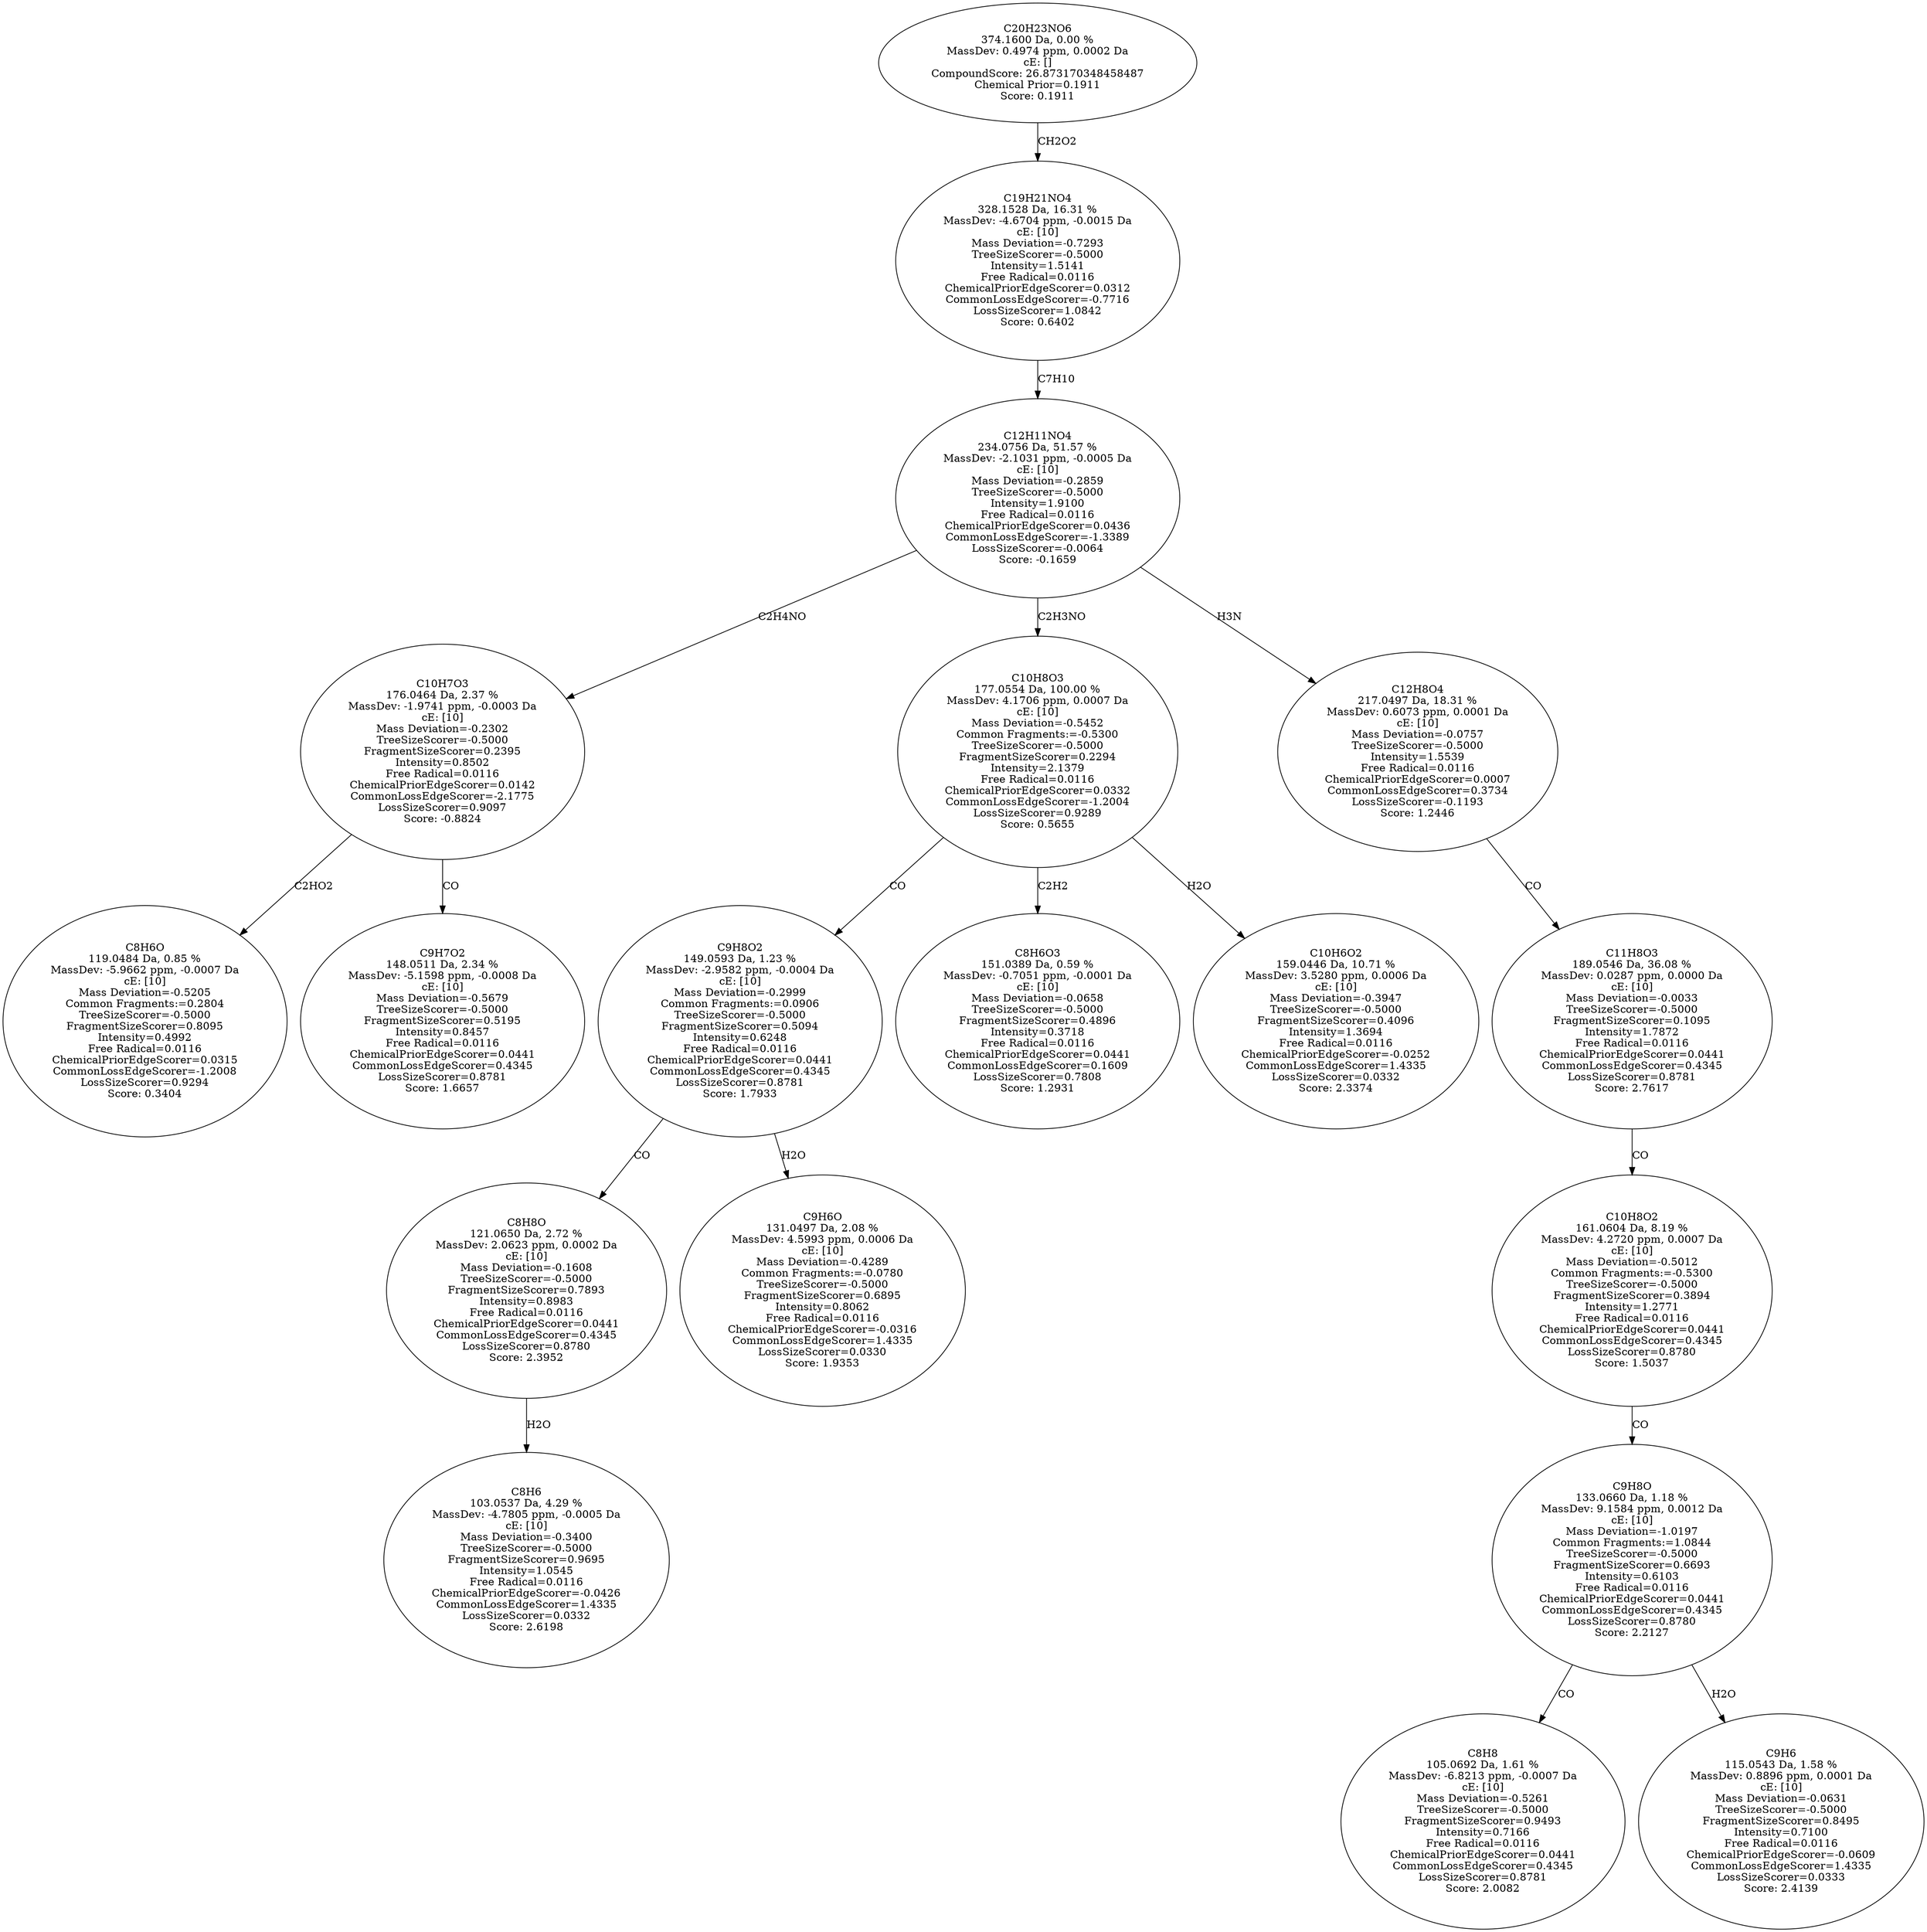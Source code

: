 strict digraph {
v1 [label="C8H6O\n119.0484 Da, 0.85 %\nMassDev: -5.9662 ppm, -0.0007 Da\ncE: [10]\nMass Deviation=-0.5205\nCommon Fragments:=0.2804\nTreeSizeScorer=-0.5000\nFragmentSizeScorer=0.8095\nIntensity=0.4992\nFree Radical=0.0116\nChemicalPriorEdgeScorer=0.0315\nCommonLossEdgeScorer=-1.2008\nLossSizeScorer=0.9294\nScore: 0.3404"];
v2 [label="C9H7O2\n148.0511 Da, 2.34 %\nMassDev: -5.1598 ppm, -0.0008 Da\ncE: [10]\nMass Deviation=-0.5679\nTreeSizeScorer=-0.5000\nFragmentSizeScorer=0.5195\nIntensity=0.8457\nFree Radical=0.0116\nChemicalPriorEdgeScorer=0.0441\nCommonLossEdgeScorer=0.4345\nLossSizeScorer=0.8781\nScore: 1.6657"];
v3 [label="C10H7O3\n176.0464 Da, 2.37 %\nMassDev: -1.9741 ppm, -0.0003 Da\ncE: [10]\nMass Deviation=-0.2302\nTreeSizeScorer=-0.5000\nFragmentSizeScorer=0.2395\nIntensity=0.8502\nFree Radical=0.0116\nChemicalPriorEdgeScorer=0.0142\nCommonLossEdgeScorer=-2.1775\nLossSizeScorer=0.9097\nScore: -0.8824"];
v4 [label="C8H6\n103.0537 Da, 4.29 %\nMassDev: -4.7805 ppm, -0.0005 Da\ncE: [10]\nMass Deviation=-0.3400\nTreeSizeScorer=-0.5000\nFragmentSizeScorer=0.9695\nIntensity=1.0545\nFree Radical=0.0116\nChemicalPriorEdgeScorer=-0.0426\nCommonLossEdgeScorer=1.4335\nLossSizeScorer=0.0332\nScore: 2.6198"];
v5 [label="C8H8O\n121.0650 Da, 2.72 %\nMassDev: 2.0623 ppm, 0.0002 Da\ncE: [10]\nMass Deviation=-0.1608\nTreeSizeScorer=-0.5000\nFragmentSizeScorer=0.7893\nIntensity=0.8983\nFree Radical=0.0116\nChemicalPriorEdgeScorer=0.0441\nCommonLossEdgeScorer=0.4345\nLossSizeScorer=0.8780\nScore: 2.3952"];
v6 [label="C9H6O\n131.0497 Da, 2.08 %\nMassDev: 4.5993 ppm, 0.0006 Da\ncE: [10]\nMass Deviation=-0.4289\nCommon Fragments:=-0.0780\nTreeSizeScorer=-0.5000\nFragmentSizeScorer=0.6895\nIntensity=0.8062\nFree Radical=0.0116\nChemicalPriorEdgeScorer=-0.0316\nCommonLossEdgeScorer=1.4335\nLossSizeScorer=0.0330\nScore: 1.9353"];
v7 [label="C9H8O2\n149.0593 Da, 1.23 %\nMassDev: -2.9582 ppm, -0.0004 Da\ncE: [10]\nMass Deviation=-0.2999\nCommon Fragments:=0.0906\nTreeSizeScorer=-0.5000\nFragmentSizeScorer=0.5094\nIntensity=0.6248\nFree Radical=0.0116\nChemicalPriorEdgeScorer=0.0441\nCommonLossEdgeScorer=0.4345\nLossSizeScorer=0.8781\nScore: 1.7933"];
v8 [label="C8H6O3\n151.0389 Da, 0.59 %\nMassDev: -0.7051 ppm, -0.0001 Da\ncE: [10]\nMass Deviation=-0.0658\nTreeSizeScorer=-0.5000\nFragmentSizeScorer=0.4896\nIntensity=0.3718\nFree Radical=0.0116\nChemicalPriorEdgeScorer=0.0441\nCommonLossEdgeScorer=0.1609\nLossSizeScorer=0.7808\nScore: 1.2931"];
v9 [label="C10H6O2\n159.0446 Da, 10.71 %\nMassDev: 3.5280 ppm, 0.0006 Da\ncE: [10]\nMass Deviation=-0.3947\nTreeSizeScorer=-0.5000\nFragmentSizeScorer=0.4096\nIntensity=1.3694\nFree Radical=0.0116\nChemicalPriorEdgeScorer=-0.0252\nCommonLossEdgeScorer=1.4335\nLossSizeScorer=0.0332\nScore: 2.3374"];
v10 [label="C10H8O3\n177.0554 Da, 100.00 %\nMassDev: 4.1706 ppm, 0.0007 Da\ncE: [10]\nMass Deviation=-0.5452\nCommon Fragments:=-0.5300\nTreeSizeScorer=-0.5000\nFragmentSizeScorer=0.2294\nIntensity=2.1379\nFree Radical=0.0116\nChemicalPriorEdgeScorer=0.0332\nCommonLossEdgeScorer=-1.2004\nLossSizeScorer=0.9289\nScore: 0.5655"];
v11 [label="C8H8\n105.0692 Da, 1.61 %\nMassDev: -6.8213 ppm, -0.0007 Da\ncE: [10]\nMass Deviation=-0.5261\nTreeSizeScorer=-0.5000\nFragmentSizeScorer=0.9493\nIntensity=0.7166\nFree Radical=0.0116\nChemicalPriorEdgeScorer=0.0441\nCommonLossEdgeScorer=0.4345\nLossSizeScorer=0.8781\nScore: 2.0082"];
v12 [label="C9H6\n115.0543 Da, 1.58 %\nMassDev: 0.8896 ppm, 0.0001 Da\ncE: [10]\nMass Deviation=-0.0631\nTreeSizeScorer=-0.5000\nFragmentSizeScorer=0.8495\nIntensity=0.7100\nFree Radical=0.0116\nChemicalPriorEdgeScorer=-0.0609\nCommonLossEdgeScorer=1.4335\nLossSizeScorer=0.0333\nScore: 2.4139"];
v13 [label="C9H8O\n133.0660 Da, 1.18 %\nMassDev: 9.1584 ppm, 0.0012 Da\ncE: [10]\nMass Deviation=-1.0197\nCommon Fragments:=1.0844\nTreeSizeScorer=-0.5000\nFragmentSizeScorer=0.6693\nIntensity=0.6103\nFree Radical=0.0116\nChemicalPriorEdgeScorer=0.0441\nCommonLossEdgeScorer=0.4345\nLossSizeScorer=0.8780\nScore: 2.2127"];
v14 [label="C10H8O2\n161.0604 Da, 8.19 %\nMassDev: 4.2720 ppm, 0.0007 Da\ncE: [10]\nMass Deviation=-0.5012\nCommon Fragments:=-0.5300\nTreeSizeScorer=-0.5000\nFragmentSizeScorer=0.3894\nIntensity=1.2771\nFree Radical=0.0116\nChemicalPriorEdgeScorer=0.0441\nCommonLossEdgeScorer=0.4345\nLossSizeScorer=0.8780\nScore: 1.5037"];
v15 [label="C11H8O3\n189.0546 Da, 36.08 %\nMassDev: 0.0287 ppm, 0.0000 Da\ncE: [10]\nMass Deviation=-0.0033\nTreeSizeScorer=-0.5000\nFragmentSizeScorer=0.1095\nIntensity=1.7872\nFree Radical=0.0116\nChemicalPriorEdgeScorer=0.0441\nCommonLossEdgeScorer=0.4345\nLossSizeScorer=0.8781\nScore: 2.7617"];
v16 [label="C12H8O4\n217.0497 Da, 18.31 %\nMassDev: 0.6073 ppm, 0.0001 Da\ncE: [10]\nMass Deviation=-0.0757\nTreeSizeScorer=-0.5000\nIntensity=1.5539\nFree Radical=0.0116\nChemicalPriorEdgeScorer=0.0007\nCommonLossEdgeScorer=0.3734\nLossSizeScorer=-0.1193\nScore: 1.2446"];
v17 [label="C12H11NO4\n234.0756 Da, 51.57 %\nMassDev: -2.1031 ppm, -0.0005 Da\ncE: [10]\nMass Deviation=-0.2859\nTreeSizeScorer=-0.5000\nIntensity=1.9100\nFree Radical=0.0116\nChemicalPriorEdgeScorer=0.0436\nCommonLossEdgeScorer=-1.3389\nLossSizeScorer=-0.0064\nScore: -0.1659"];
v18 [label="C19H21NO4\n328.1528 Da, 16.31 %\nMassDev: -4.6704 ppm, -0.0015 Da\ncE: [10]\nMass Deviation=-0.7293\nTreeSizeScorer=-0.5000\nIntensity=1.5141\nFree Radical=0.0116\nChemicalPriorEdgeScorer=0.0312\nCommonLossEdgeScorer=-0.7716\nLossSizeScorer=1.0842\nScore: 0.6402"];
v19 [label="C20H23NO6\n374.1600 Da, 0.00 %\nMassDev: 0.4974 ppm, 0.0002 Da\ncE: []\nCompoundScore: 26.873170348458487\nChemical Prior=0.1911\nScore: 0.1911"];
v3 -> v1 [label="C2HO2"];
v3 -> v2 [label="CO"];
v17 -> v3 [label="C2H4NO"];
v5 -> v4 [label="H2O"];
v7 -> v5 [label="CO"];
v7 -> v6 [label="H2O"];
v10 -> v7 [label="CO"];
v10 -> v8 [label="C2H2"];
v10 -> v9 [label="H2O"];
v17 -> v10 [label="C2H3NO"];
v13 -> v11 [label="CO"];
v13 -> v12 [label="H2O"];
v14 -> v13 [label="CO"];
v15 -> v14 [label="CO"];
v16 -> v15 [label="CO"];
v17 -> v16 [label="H3N"];
v18 -> v17 [label="C7H10"];
v19 -> v18 [label="CH2O2"];
}